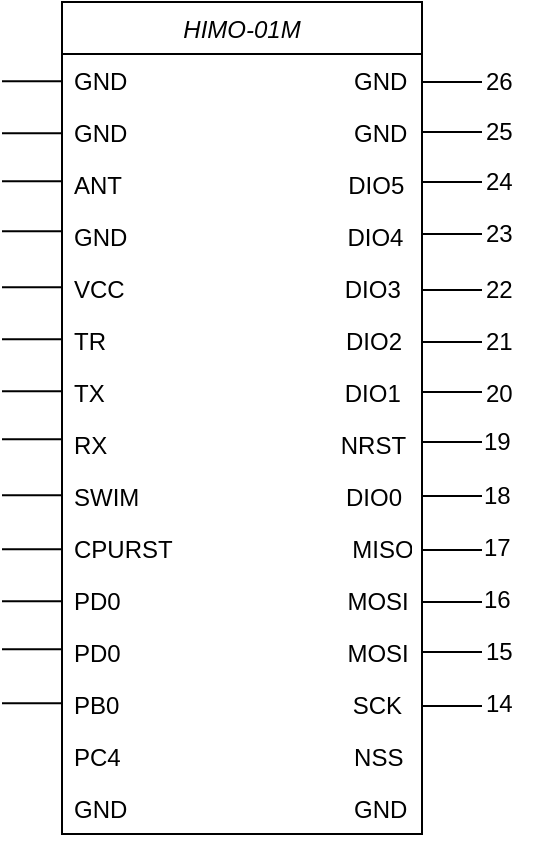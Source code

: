 <mxfile version="17.5.0" type="github">
  <diagram id="C5RBs43oDa-KdzZeNtuy" name="Page-1">
    <mxGraphModel dx="951" dy="546" grid="1" gridSize="10" guides="1" tooltips="1" connect="1" arrows="1" fold="1" page="1" pageScale="1" pageWidth="827" pageHeight="1169" math="0" shadow="0">
      <root>
        <mxCell id="WIyWlLk6GJQsqaUBKTNV-0" />
        <mxCell id="WIyWlLk6GJQsqaUBKTNV-1" parent="WIyWlLk6GJQsqaUBKTNV-0" />
        <mxCell id="zkfFHV4jXpPFQw0GAbJ--0" value="HIMO-01M" style="swimlane;fontStyle=2;align=center;verticalAlign=top;childLayout=stackLayout;horizontal=1;startSize=26;horizontalStack=0;resizeParent=1;resizeLast=0;collapsible=1;marginBottom=0;rounded=0;shadow=0;strokeWidth=1;" parent="WIyWlLk6GJQsqaUBKTNV-1" vertex="1">
          <mxGeometry x="220" y="120" width="180" height="416" as="geometry">
            <mxRectangle x="220" y="120" width="160" height="26" as="alternateBounds" />
          </mxGeometry>
        </mxCell>
        <mxCell id="iWtHhGsg29nSSXm45YWZ-51" value="GND                                  GND" style="text;align=left;verticalAlign=top;spacingLeft=4;spacingRight=4;overflow=hidden;rotatable=0;points=[[0,0.5],[1,0.5]];portConstraint=eastwest;" vertex="1" parent="zkfFHV4jXpPFQw0GAbJ--0">
          <mxGeometry y="26" width="180" height="26" as="geometry" />
        </mxCell>
        <mxCell id="zkfFHV4jXpPFQw0GAbJ--1" value="GND                                  GND" style="text;align=left;verticalAlign=top;spacingLeft=4;spacingRight=4;overflow=hidden;rotatable=0;points=[[0,0.5],[1,0.5]];portConstraint=eastwest;" parent="zkfFHV4jXpPFQw0GAbJ--0" vertex="1">
          <mxGeometry y="52" width="180" height="26" as="geometry" />
        </mxCell>
        <mxCell id="zkfFHV4jXpPFQw0GAbJ--2" value="ANT                                  DIO5" style="text;align=left;verticalAlign=top;spacingLeft=4;spacingRight=4;overflow=hidden;rotatable=0;points=[[0,0.5],[1,0.5]];portConstraint=eastwest;rounded=0;shadow=0;html=0;" parent="zkfFHV4jXpPFQw0GAbJ--0" vertex="1">
          <mxGeometry y="78" width="180" height="26" as="geometry" />
        </mxCell>
        <mxCell id="zkfFHV4jXpPFQw0GAbJ--5" value="GND                                 DIO4" style="text;align=left;verticalAlign=top;spacingLeft=4;spacingRight=4;overflow=hidden;rotatable=0;points=[[0,0.5],[1,0.5]];portConstraint=eastwest;" parent="zkfFHV4jXpPFQw0GAbJ--0" vertex="1">
          <mxGeometry y="104" width="180" height="26" as="geometry" />
        </mxCell>
        <mxCell id="zkfFHV4jXpPFQw0GAbJ--3" value="VCC                                 DIO3" style="text;align=left;verticalAlign=top;spacingLeft=4;spacingRight=4;overflow=hidden;rotatable=0;points=[[0,0.5],[1,0.5]];portConstraint=eastwest;rounded=0;shadow=0;html=0;" parent="zkfFHV4jXpPFQw0GAbJ--0" vertex="1">
          <mxGeometry y="130" width="180" height="26" as="geometry" />
        </mxCell>
        <mxCell id="iWtHhGsg29nSSXm45YWZ-0" value="TR                                    DIO2" style="text;align=left;verticalAlign=top;spacingLeft=4;spacingRight=4;overflow=hidden;rotatable=0;points=[[0,0.5],[1,0.5]];portConstraint=eastwest;" vertex="1" parent="zkfFHV4jXpPFQw0GAbJ--0">
          <mxGeometry y="156" width="180" height="26" as="geometry" />
        </mxCell>
        <mxCell id="iWtHhGsg29nSSXm45YWZ-2" value="TX                                    DIO1" style="text;align=left;verticalAlign=top;spacingLeft=4;spacingRight=4;overflow=hidden;rotatable=0;points=[[0,0.5],[1,0.5]];portConstraint=eastwest;" vertex="1" parent="zkfFHV4jXpPFQw0GAbJ--0">
          <mxGeometry y="182" width="180" height="26" as="geometry" />
        </mxCell>
        <mxCell id="iWtHhGsg29nSSXm45YWZ-3" value="RX                                   NRST" style="text;align=left;verticalAlign=top;spacingLeft=4;spacingRight=4;overflow=hidden;rotatable=0;points=[[0,0.5],[1,0.5]];portConstraint=eastwest;" vertex="1" parent="zkfFHV4jXpPFQw0GAbJ--0">
          <mxGeometry y="208" width="180" height="26" as="geometry" />
        </mxCell>
        <mxCell id="iWtHhGsg29nSSXm45YWZ-4" value="SWIM                               DIO0" style="text;align=left;verticalAlign=top;spacingLeft=4;spacingRight=4;overflow=hidden;rotatable=0;points=[[0,0.5],[1,0.5]];portConstraint=eastwest;" vertex="1" parent="zkfFHV4jXpPFQw0GAbJ--0">
          <mxGeometry y="234" width="180" height="26" as="geometry" />
        </mxCell>
        <mxCell id="iWtHhGsg29nSSXm45YWZ-5" value="CPURST                           MISO" style="text;align=left;verticalAlign=top;spacingLeft=4;spacingRight=4;overflow=hidden;rotatable=0;points=[[0,0.5],[1,0.5]];portConstraint=eastwest;" vertex="1" parent="zkfFHV4jXpPFQw0GAbJ--0">
          <mxGeometry y="260" width="180" height="26" as="geometry" />
        </mxCell>
        <mxCell id="iWtHhGsg29nSSXm45YWZ-50" value="PD0                                  MOSI" style="text;align=left;verticalAlign=top;spacingLeft=4;spacingRight=4;overflow=hidden;rotatable=0;points=[[0,0.5],[1,0.5]];portConstraint=eastwest;" vertex="1" parent="zkfFHV4jXpPFQw0GAbJ--0">
          <mxGeometry y="286" width="180" height="26" as="geometry" />
        </mxCell>
        <mxCell id="iWtHhGsg29nSSXm45YWZ-6" value="PD0                                  MOSI" style="text;align=left;verticalAlign=top;spacingLeft=4;spacingRight=4;overflow=hidden;rotatable=0;points=[[0,0.5],[1,0.5]];portConstraint=eastwest;" vertex="1" parent="zkfFHV4jXpPFQw0GAbJ--0">
          <mxGeometry y="312" width="180" height="26" as="geometry" />
        </mxCell>
        <mxCell id="iWtHhGsg29nSSXm45YWZ-7" value="PB0                                   SCK" style="text;align=left;verticalAlign=top;spacingLeft=4;spacingRight=4;overflow=hidden;rotatable=0;points=[[0,0.5],[1,0.5]];portConstraint=eastwest;" vertex="1" parent="zkfFHV4jXpPFQw0GAbJ--0">
          <mxGeometry y="338" width="180" height="26" as="geometry" />
        </mxCell>
        <mxCell id="iWtHhGsg29nSSXm45YWZ-8" value="PC4                                   NSS" style="text;align=left;verticalAlign=top;spacingLeft=4;spacingRight=4;overflow=hidden;rotatable=0;points=[[0,0.5],[1,0.5]];portConstraint=eastwest;" vertex="1" parent="zkfFHV4jXpPFQw0GAbJ--0">
          <mxGeometry y="364" width="180" height="26" as="geometry" />
        </mxCell>
        <mxCell id="iWtHhGsg29nSSXm45YWZ-9" value="GND                                  GND" style="text;align=left;verticalAlign=top;spacingLeft=4;spacingRight=4;overflow=hidden;rotatable=0;points=[[0,0.5],[1,0.5]];portConstraint=eastwest;" vertex="1" parent="zkfFHV4jXpPFQw0GAbJ--0">
          <mxGeometry y="390" width="180" height="26" as="geometry" />
        </mxCell>
        <mxCell id="iWtHhGsg29nSSXm45YWZ-10" value="" style="endArrow=none;html=1;rounded=0;" edge="1" parent="WIyWlLk6GJQsqaUBKTNV-1">
          <mxGeometry width="50" height="50" relative="1" as="geometry">
            <mxPoint x="400" y="290" as="sourcePoint" />
            <mxPoint x="430" y="290" as="targetPoint" />
          </mxGeometry>
        </mxCell>
        <mxCell id="iWtHhGsg29nSSXm45YWZ-11" value="" style="endArrow=none;html=1;rounded=0;" edge="1" parent="WIyWlLk6GJQsqaUBKTNV-1">
          <mxGeometry width="50" height="50" relative="1" as="geometry">
            <mxPoint x="400" y="160" as="sourcePoint" />
            <mxPoint x="430" y="160" as="targetPoint" />
          </mxGeometry>
        </mxCell>
        <mxCell id="iWtHhGsg29nSSXm45YWZ-12" value="" style="endArrow=none;html=1;rounded=0;" edge="1" parent="WIyWlLk6GJQsqaUBKTNV-1">
          <mxGeometry width="50" height="50" relative="1" as="geometry">
            <mxPoint x="400" y="185" as="sourcePoint" />
            <mxPoint x="430" y="185" as="targetPoint" />
          </mxGeometry>
        </mxCell>
        <mxCell id="iWtHhGsg29nSSXm45YWZ-13" value="" style="endArrow=none;html=1;rounded=0;" edge="1" parent="WIyWlLk6GJQsqaUBKTNV-1">
          <mxGeometry width="50" height="50" relative="1" as="geometry">
            <mxPoint x="400" y="210" as="sourcePoint" />
            <mxPoint x="430" y="210" as="targetPoint" />
          </mxGeometry>
        </mxCell>
        <mxCell id="iWtHhGsg29nSSXm45YWZ-14" value="" style="endArrow=none;html=1;rounded=0;" edge="1" parent="WIyWlLk6GJQsqaUBKTNV-1">
          <mxGeometry width="50" height="50" relative="1" as="geometry">
            <mxPoint x="400" y="236" as="sourcePoint" />
            <mxPoint x="430" y="236" as="targetPoint" />
          </mxGeometry>
        </mxCell>
        <mxCell id="iWtHhGsg29nSSXm45YWZ-15" value="" style="endArrow=none;html=1;rounded=0;" edge="1" parent="WIyWlLk6GJQsqaUBKTNV-1">
          <mxGeometry width="50" height="50" relative="1" as="geometry">
            <mxPoint x="400" y="264" as="sourcePoint" />
            <mxPoint x="430" y="264" as="targetPoint" />
          </mxGeometry>
        </mxCell>
        <mxCell id="iWtHhGsg29nSSXm45YWZ-16" value="" style="endArrow=none;html=1;rounded=0;" edge="1" parent="WIyWlLk6GJQsqaUBKTNV-1">
          <mxGeometry width="50" height="50" relative="1" as="geometry">
            <mxPoint x="400" y="315" as="sourcePoint" />
            <mxPoint x="430" y="315" as="targetPoint" />
          </mxGeometry>
        </mxCell>
        <mxCell id="iWtHhGsg29nSSXm45YWZ-17" value="" style="endArrow=none;html=1;rounded=0;" edge="1" parent="WIyWlLk6GJQsqaUBKTNV-1">
          <mxGeometry width="50" height="50" relative="1" as="geometry">
            <mxPoint x="400" y="340" as="sourcePoint" />
            <mxPoint x="430" y="340" as="targetPoint" />
          </mxGeometry>
        </mxCell>
        <mxCell id="iWtHhGsg29nSSXm45YWZ-18" value="" style="endArrow=none;html=1;rounded=0;" edge="1" parent="WIyWlLk6GJQsqaUBKTNV-1">
          <mxGeometry width="50" height="50" relative="1" as="geometry">
            <mxPoint x="400" y="367" as="sourcePoint" />
            <mxPoint x="430" y="367" as="targetPoint" />
          </mxGeometry>
        </mxCell>
        <mxCell id="iWtHhGsg29nSSXm45YWZ-19" value="" style="endArrow=none;html=1;rounded=0;" edge="1" parent="WIyWlLk6GJQsqaUBKTNV-1">
          <mxGeometry width="50" height="50" relative="1" as="geometry">
            <mxPoint x="400" y="394" as="sourcePoint" />
            <mxPoint x="430" y="394" as="targetPoint" />
          </mxGeometry>
        </mxCell>
        <mxCell id="iWtHhGsg29nSSXm45YWZ-20" value="" style="endArrow=none;html=1;rounded=0;" edge="1" parent="WIyWlLk6GJQsqaUBKTNV-1">
          <mxGeometry width="50" height="50" relative="1" as="geometry">
            <mxPoint x="400" y="420" as="sourcePoint" />
            <mxPoint x="430" y="420" as="targetPoint" />
          </mxGeometry>
        </mxCell>
        <mxCell id="iWtHhGsg29nSSXm45YWZ-21" value="" style="endArrow=none;html=1;rounded=0;" edge="1" parent="WIyWlLk6GJQsqaUBKTNV-1">
          <mxGeometry width="50" height="50" relative="1" as="geometry">
            <mxPoint x="400" y="445" as="sourcePoint" />
            <mxPoint x="430" y="445" as="targetPoint" />
          </mxGeometry>
        </mxCell>
        <mxCell id="iWtHhGsg29nSSXm45YWZ-22" value="" style="endArrow=none;html=1;rounded=0;" edge="1" parent="WIyWlLk6GJQsqaUBKTNV-1">
          <mxGeometry width="50" height="50" relative="1" as="geometry">
            <mxPoint x="400" y="472" as="sourcePoint" />
            <mxPoint x="430" y="472" as="targetPoint" />
          </mxGeometry>
        </mxCell>
        <mxCell id="iWtHhGsg29nSSXm45YWZ-23" value="26" style="text;align=left;verticalAlign=top;spacingLeft=4;spacingRight=4;overflow=hidden;rotatable=0;points=[[0,0.5],[1,0.5]];portConstraint=eastwest;" vertex="1" parent="WIyWlLk6GJQsqaUBKTNV-1">
          <mxGeometry x="426" y="146" width="30" height="26" as="geometry" />
        </mxCell>
        <mxCell id="iWtHhGsg29nSSXm45YWZ-24" value="25" style="text;align=left;verticalAlign=top;spacingLeft=4;spacingRight=4;overflow=hidden;rotatable=0;points=[[0,0.5],[1,0.5]];portConstraint=eastwest;" vertex="1" parent="WIyWlLk6GJQsqaUBKTNV-1">
          <mxGeometry x="426" y="171" width="30" height="26" as="geometry" />
        </mxCell>
        <mxCell id="iWtHhGsg29nSSXm45YWZ-25" value="24" style="text;align=left;verticalAlign=top;spacingLeft=4;spacingRight=4;overflow=hidden;rotatable=0;points=[[0,0.5],[1,0.5]];portConstraint=eastwest;" vertex="1" parent="WIyWlLk6GJQsqaUBKTNV-1">
          <mxGeometry x="426" y="196" width="30" height="26" as="geometry" />
        </mxCell>
        <mxCell id="iWtHhGsg29nSSXm45YWZ-26" value="23" style="text;align=left;verticalAlign=top;spacingLeft=4;spacingRight=4;overflow=hidden;rotatable=0;points=[[0,0.5],[1,0.5]];portConstraint=eastwest;" vertex="1" parent="WIyWlLk6GJQsqaUBKTNV-1">
          <mxGeometry x="426" y="222" width="30" height="26" as="geometry" />
        </mxCell>
        <mxCell id="iWtHhGsg29nSSXm45YWZ-27" value="22" style="text;align=left;verticalAlign=top;spacingLeft=4;spacingRight=4;overflow=hidden;rotatable=0;points=[[0,0.5],[1,0.5]];portConstraint=eastwest;" vertex="1" parent="WIyWlLk6GJQsqaUBKTNV-1">
          <mxGeometry x="426" y="250" width="30" height="26" as="geometry" />
        </mxCell>
        <mxCell id="iWtHhGsg29nSSXm45YWZ-28" value="21" style="text;align=left;verticalAlign=top;spacingLeft=4;spacingRight=4;overflow=hidden;rotatable=0;points=[[0,0.5],[1,0.5]];portConstraint=eastwest;" vertex="1" parent="WIyWlLk6GJQsqaUBKTNV-1">
          <mxGeometry x="426" y="276" width="30" height="26" as="geometry" />
        </mxCell>
        <mxCell id="iWtHhGsg29nSSXm45YWZ-29" value="20" style="text;align=left;verticalAlign=top;spacingLeft=4;spacingRight=4;overflow=hidden;rotatable=0;points=[[0,0.5],[1,0.5]];portConstraint=eastwest;" vertex="1" parent="WIyWlLk6GJQsqaUBKTNV-1">
          <mxGeometry x="426" y="302" width="30" height="26" as="geometry" />
        </mxCell>
        <mxCell id="iWtHhGsg29nSSXm45YWZ-30" value="19&#xa;" style="text;align=left;verticalAlign=top;spacingLeft=4;spacingRight=4;overflow=hidden;rotatable=0;points=[[0,0.5],[1,0.5]];portConstraint=eastwest;" vertex="1" parent="WIyWlLk6GJQsqaUBKTNV-1">
          <mxGeometry x="425" y="326" width="30" height="26" as="geometry" />
        </mxCell>
        <mxCell id="iWtHhGsg29nSSXm45YWZ-31" value="18" style="text;align=left;verticalAlign=top;spacingLeft=4;spacingRight=4;overflow=hidden;rotatable=0;points=[[0,0.5],[1,0.5]];portConstraint=eastwest;" vertex="1" parent="WIyWlLk6GJQsqaUBKTNV-1">
          <mxGeometry x="425" y="353" width="30" height="26" as="geometry" />
        </mxCell>
        <mxCell id="iWtHhGsg29nSSXm45YWZ-32" value="17" style="text;align=left;verticalAlign=top;spacingLeft=4;spacingRight=4;overflow=hidden;rotatable=0;points=[[0,0.5],[1,0.5]];portConstraint=eastwest;" vertex="1" parent="WIyWlLk6GJQsqaUBKTNV-1">
          <mxGeometry x="425" y="379" width="30" height="26" as="geometry" />
        </mxCell>
        <mxCell id="iWtHhGsg29nSSXm45YWZ-33" value="16" style="text;align=left;verticalAlign=top;spacingLeft=4;spacingRight=4;overflow=hidden;rotatable=0;points=[[0,0.5],[1,0.5]];portConstraint=eastwest;" vertex="1" parent="WIyWlLk6GJQsqaUBKTNV-1">
          <mxGeometry x="425" y="405" width="30" height="26" as="geometry" />
        </mxCell>
        <mxCell id="iWtHhGsg29nSSXm45YWZ-34" value="15" style="text;align=left;verticalAlign=top;spacingLeft=4;spacingRight=4;overflow=hidden;rotatable=0;points=[[0,0.5],[1,0.5]];portConstraint=eastwest;" vertex="1" parent="WIyWlLk6GJQsqaUBKTNV-1">
          <mxGeometry x="426" y="431" width="30" height="26" as="geometry" />
        </mxCell>
        <mxCell id="iWtHhGsg29nSSXm45YWZ-35" value="14" style="text;align=left;verticalAlign=top;spacingLeft=4;spacingRight=4;overflow=hidden;rotatable=0;points=[[0,0.5],[1,0.5]];portConstraint=eastwest;" vertex="1" parent="WIyWlLk6GJQsqaUBKTNV-1">
          <mxGeometry x="426" y="457" width="30" height="26" as="geometry" />
        </mxCell>
        <mxCell id="iWtHhGsg29nSSXm45YWZ-36" value="" style="endArrow=none;html=1;rounded=0;" edge="1" parent="WIyWlLk6GJQsqaUBKTNV-1">
          <mxGeometry width="50" height="50" relative="1" as="geometry">
            <mxPoint x="190" y="159.67" as="sourcePoint" />
            <mxPoint x="220" y="159.67" as="targetPoint" />
          </mxGeometry>
        </mxCell>
        <mxCell id="iWtHhGsg29nSSXm45YWZ-37" value="" style="endArrow=none;html=1;rounded=0;" edge="1" parent="WIyWlLk6GJQsqaUBKTNV-1">
          <mxGeometry width="50" height="50" relative="1" as="geometry">
            <mxPoint x="190" y="185.67" as="sourcePoint" />
            <mxPoint x="220" y="185.67" as="targetPoint" />
          </mxGeometry>
        </mxCell>
        <mxCell id="iWtHhGsg29nSSXm45YWZ-38" value="" style="endArrow=none;html=1;rounded=0;" edge="1" parent="WIyWlLk6GJQsqaUBKTNV-1">
          <mxGeometry width="50" height="50" relative="1" as="geometry">
            <mxPoint x="190" y="209.67" as="sourcePoint" />
            <mxPoint x="220" y="209.67" as="targetPoint" />
          </mxGeometry>
        </mxCell>
        <mxCell id="iWtHhGsg29nSSXm45YWZ-40" value="" style="endArrow=none;html=1;rounded=0;" edge="1" parent="WIyWlLk6GJQsqaUBKTNV-1">
          <mxGeometry width="50" height="50" relative="1" as="geometry">
            <mxPoint x="190" y="234.67" as="sourcePoint" />
            <mxPoint x="220" y="234.67" as="targetPoint" />
          </mxGeometry>
        </mxCell>
        <mxCell id="iWtHhGsg29nSSXm45YWZ-41" value="" style="endArrow=none;html=1;rounded=0;" edge="1" parent="WIyWlLk6GJQsqaUBKTNV-1">
          <mxGeometry width="50" height="50" relative="1" as="geometry">
            <mxPoint x="190" y="262.67" as="sourcePoint" />
            <mxPoint x="220" y="262.67" as="targetPoint" />
          </mxGeometry>
        </mxCell>
        <mxCell id="iWtHhGsg29nSSXm45YWZ-42" value="" style="endArrow=none;html=1;rounded=0;" edge="1" parent="WIyWlLk6GJQsqaUBKTNV-1">
          <mxGeometry width="50" height="50" relative="1" as="geometry">
            <mxPoint x="190" y="288.67" as="sourcePoint" />
            <mxPoint x="220" y="288.67" as="targetPoint" />
          </mxGeometry>
        </mxCell>
        <mxCell id="iWtHhGsg29nSSXm45YWZ-43" value="" style="endArrow=none;html=1;rounded=0;" edge="1" parent="WIyWlLk6GJQsqaUBKTNV-1">
          <mxGeometry width="50" height="50" relative="1" as="geometry">
            <mxPoint x="190" y="314.67" as="sourcePoint" />
            <mxPoint x="220" y="314.67" as="targetPoint" />
          </mxGeometry>
        </mxCell>
        <mxCell id="iWtHhGsg29nSSXm45YWZ-44" value="" style="endArrow=none;html=1;rounded=0;" edge="1" parent="WIyWlLk6GJQsqaUBKTNV-1">
          <mxGeometry width="50" height="50" relative="1" as="geometry">
            <mxPoint x="190" y="338.67" as="sourcePoint" />
            <mxPoint x="220" y="338.67" as="targetPoint" />
          </mxGeometry>
        </mxCell>
        <mxCell id="iWtHhGsg29nSSXm45YWZ-45" value="" style="endArrow=none;html=1;rounded=0;" edge="1" parent="WIyWlLk6GJQsqaUBKTNV-1">
          <mxGeometry width="50" height="50" relative="1" as="geometry">
            <mxPoint x="190" y="366.67" as="sourcePoint" />
            <mxPoint x="220" y="366.67" as="targetPoint" />
          </mxGeometry>
        </mxCell>
        <mxCell id="iWtHhGsg29nSSXm45YWZ-46" value="" style="endArrow=none;html=1;rounded=0;" edge="1" parent="WIyWlLk6GJQsqaUBKTNV-1">
          <mxGeometry width="50" height="50" relative="1" as="geometry">
            <mxPoint x="190" y="393.67" as="sourcePoint" />
            <mxPoint x="220" y="393.67" as="targetPoint" />
          </mxGeometry>
        </mxCell>
        <mxCell id="iWtHhGsg29nSSXm45YWZ-47" value="" style="endArrow=none;html=1;rounded=0;" edge="1" parent="WIyWlLk6GJQsqaUBKTNV-1">
          <mxGeometry width="50" height="50" relative="1" as="geometry">
            <mxPoint x="190" y="443.67" as="sourcePoint" />
            <mxPoint x="220" y="443.67" as="targetPoint" />
          </mxGeometry>
        </mxCell>
        <mxCell id="iWtHhGsg29nSSXm45YWZ-48" value="" style="endArrow=none;html=1;rounded=0;" edge="1" parent="WIyWlLk6GJQsqaUBKTNV-1">
          <mxGeometry width="50" height="50" relative="1" as="geometry">
            <mxPoint x="190" y="419.67" as="sourcePoint" />
            <mxPoint x="220" y="419.67" as="targetPoint" />
          </mxGeometry>
        </mxCell>
        <mxCell id="iWtHhGsg29nSSXm45YWZ-49" value="" style="endArrow=none;html=1;rounded=0;" edge="1" parent="WIyWlLk6GJQsqaUBKTNV-1">
          <mxGeometry width="50" height="50" relative="1" as="geometry">
            <mxPoint x="190" y="470.67" as="sourcePoint" />
            <mxPoint x="220" y="470.67" as="targetPoint" />
          </mxGeometry>
        </mxCell>
      </root>
    </mxGraphModel>
  </diagram>
</mxfile>
